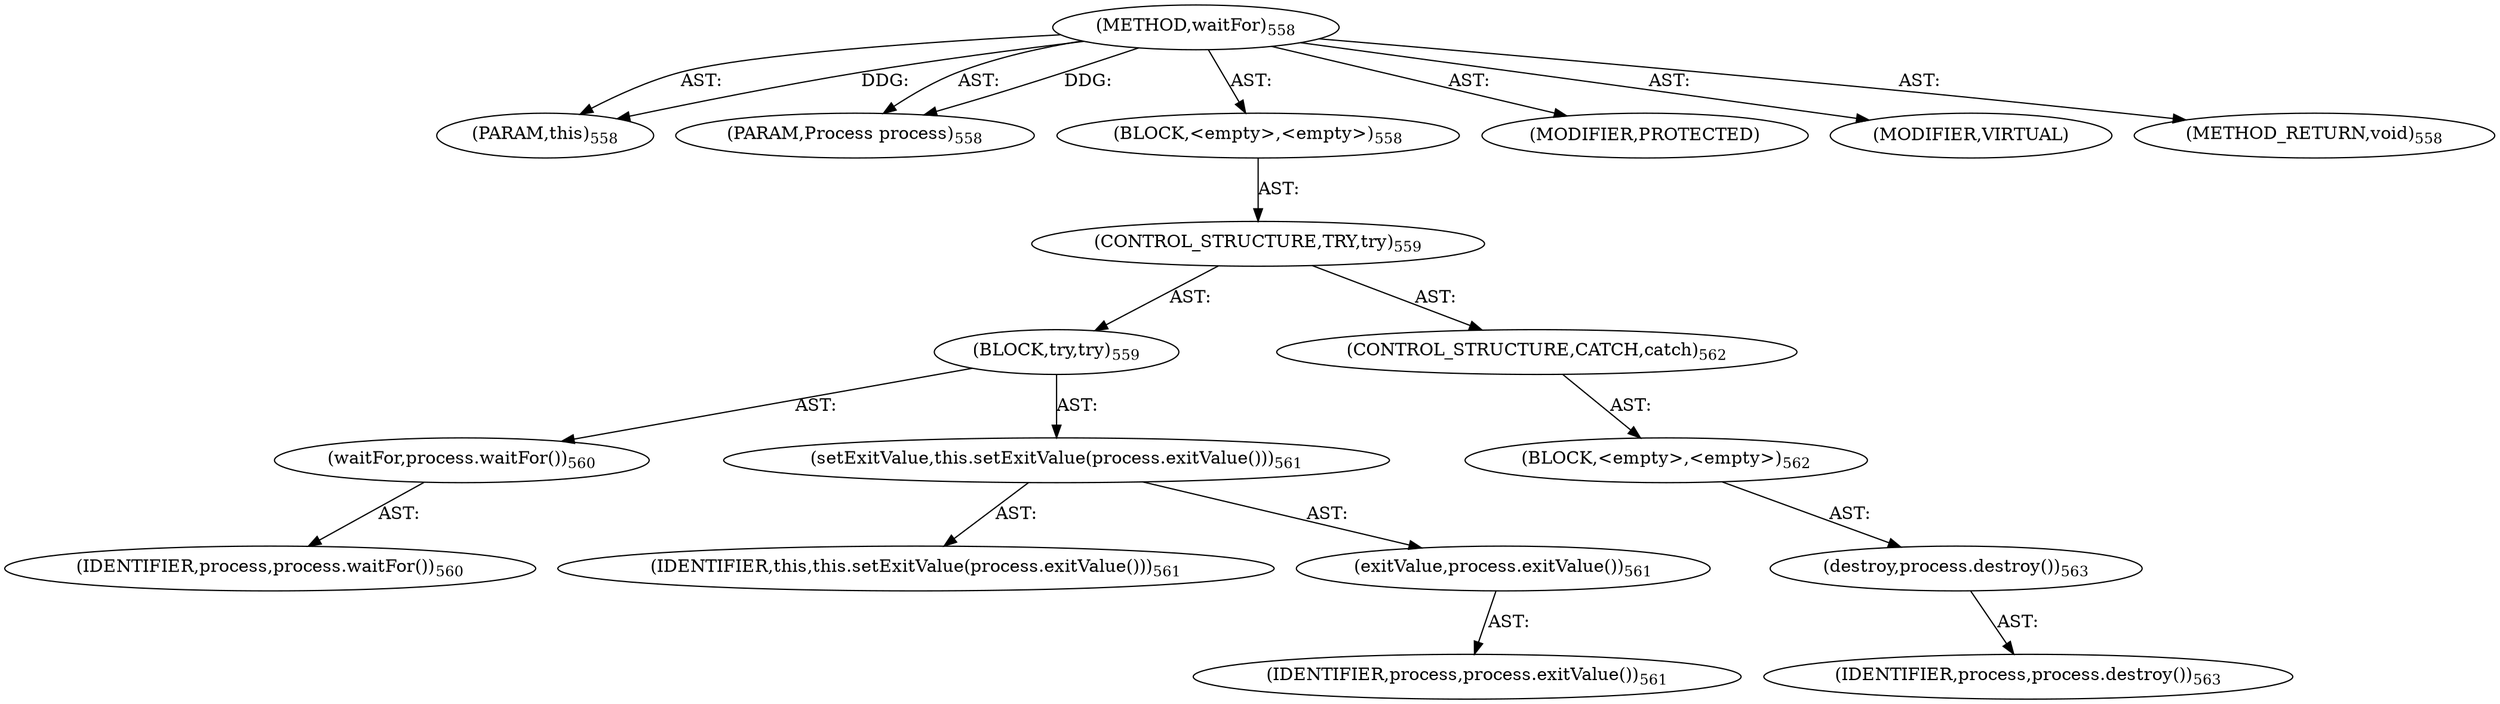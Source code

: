digraph "waitFor" {  
"111669149715" [label = <(METHOD,waitFor)<SUB>558</SUB>> ]
"115964117000" [label = <(PARAM,this)<SUB>558</SUB>> ]
"115964117044" [label = <(PARAM,Process process)<SUB>558</SUB>> ]
"25769803849" [label = <(BLOCK,&lt;empty&gt;,&lt;empty&gt;)<SUB>558</SUB>> ]
"47244640305" [label = <(CONTROL_STRUCTURE,TRY,try)<SUB>559</SUB>> ]
"25769803850" [label = <(BLOCK,try,try)<SUB>559</SUB>> ]
"30064771302" [label = <(waitFor,process.waitFor())<SUB>560</SUB>> ]
"68719476931" [label = <(IDENTIFIER,process,process.waitFor())<SUB>560</SUB>> ]
"30064771303" [label = <(setExitValue,this.setExitValue(process.exitValue()))<SUB>561</SUB>> ]
"68719476750" [label = <(IDENTIFIER,this,this.setExitValue(process.exitValue()))<SUB>561</SUB>> ]
"30064771304" [label = <(exitValue,process.exitValue())<SUB>561</SUB>> ]
"68719476932" [label = <(IDENTIFIER,process,process.exitValue())<SUB>561</SUB>> ]
"47244640306" [label = <(CONTROL_STRUCTURE,CATCH,catch)<SUB>562</SUB>> ]
"25769803851" [label = <(BLOCK,&lt;empty&gt;,&lt;empty&gt;)<SUB>562</SUB>> ]
"30064771305" [label = <(destroy,process.destroy())<SUB>563</SUB>> ]
"68719476933" [label = <(IDENTIFIER,process,process.destroy())<SUB>563</SUB>> ]
"133143986236" [label = <(MODIFIER,PROTECTED)> ]
"133143986237" [label = <(MODIFIER,VIRTUAL)> ]
"128849018899" [label = <(METHOD_RETURN,void)<SUB>558</SUB>> ]
  "111669149715" -> "115964117000"  [ label = "AST: "] 
  "111669149715" -> "115964117044"  [ label = "AST: "] 
  "111669149715" -> "25769803849"  [ label = "AST: "] 
  "111669149715" -> "133143986236"  [ label = "AST: "] 
  "111669149715" -> "133143986237"  [ label = "AST: "] 
  "111669149715" -> "128849018899"  [ label = "AST: "] 
  "25769803849" -> "47244640305"  [ label = "AST: "] 
  "47244640305" -> "25769803850"  [ label = "AST: "] 
  "47244640305" -> "47244640306"  [ label = "AST: "] 
  "25769803850" -> "30064771302"  [ label = "AST: "] 
  "25769803850" -> "30064771303"  [ label = "AST: "] 
  "30064771302" -> "68719476931"  [ label = "AST: "] 
  "30064771303" -> "68719476750"  [ label = "AST: "] 
  "30064771303" -> "30064771304"  [ label = "AST: "] 
  "30064771304" -> "68719476932"  [ label = "AST: "] 
  "47244640306" -> "25769803851"  [ label = "AST: "] 
  "25769803851" -> "30064771305"  [ label = "AST: "] 
  "30064771305" -> "68719476933"  [ label = "AST: "] 
  "111669149715" -> "115964117000"  [ label = "DDG: "] 
  "111669149715" -> "115964117044"  [ label = "DDG: "] 
}
